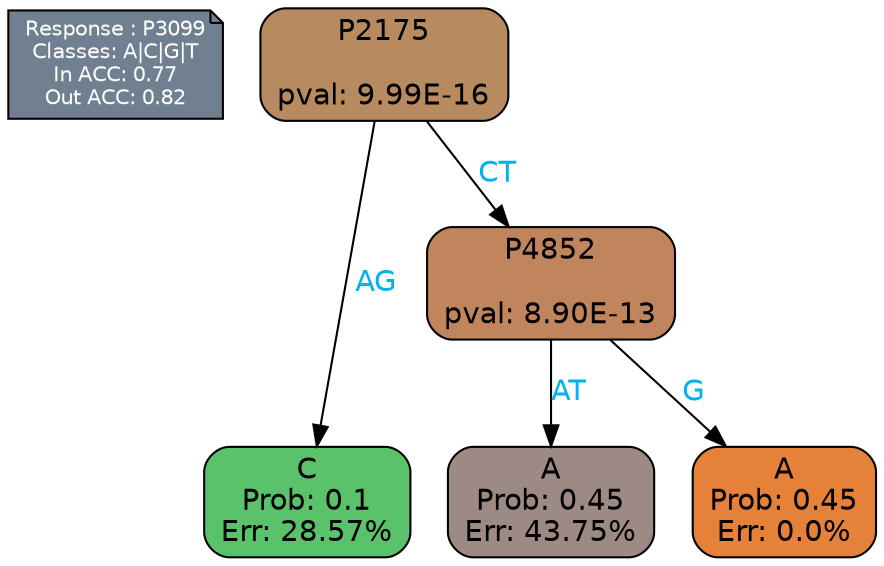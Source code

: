 digraph Tree {
node [shape=box, style="filled, rounded", color="black", fontname=helvetica] ;
graph [ranksep=equally, splines=polylines, bgcolor=transparent, dpi=600] ;
edge [fontname=helvetica] ;
LEGEND [label="Response : P3099
Classes: A|C|G|T
In ACC: 0.77
Out ACC: 0.82
",shape=note,align=left,style=filled,fillcolor="slategray",fontcolor="white",fontsize=10];1 [label="P2175

pval: 9.99E-16", fillcolor="#b78b5f"] ;
2 [label="C
Prob: 0.1
Err: 28.57%", fillcolor="#59c26a"] ;
3 [label="P4852

pval: 8.90E-13", fillcolor="#c1855e"] ;
4 [label="A
Prob: 0.45
Err: 43.75%", fillcolor="#9e8a84"] ;
5 [label="A
Prob: 0.45
Err: 0.0%", fillcolor="#e58139"] ;
1 -> 2 [label="AG",fontcolor=deepskyblue2] ;
1 -> 3 [label="CT",fontcolor=deepskyblue2] ;
3 -> 4 [label="AT",fontcolor=deepskyblue2] ;
3 -> 5 [label="G",fontcolor=deepskyblue2] ;
{rank = same; 2;4;5;}{rank = same; LEGEND;1;}}